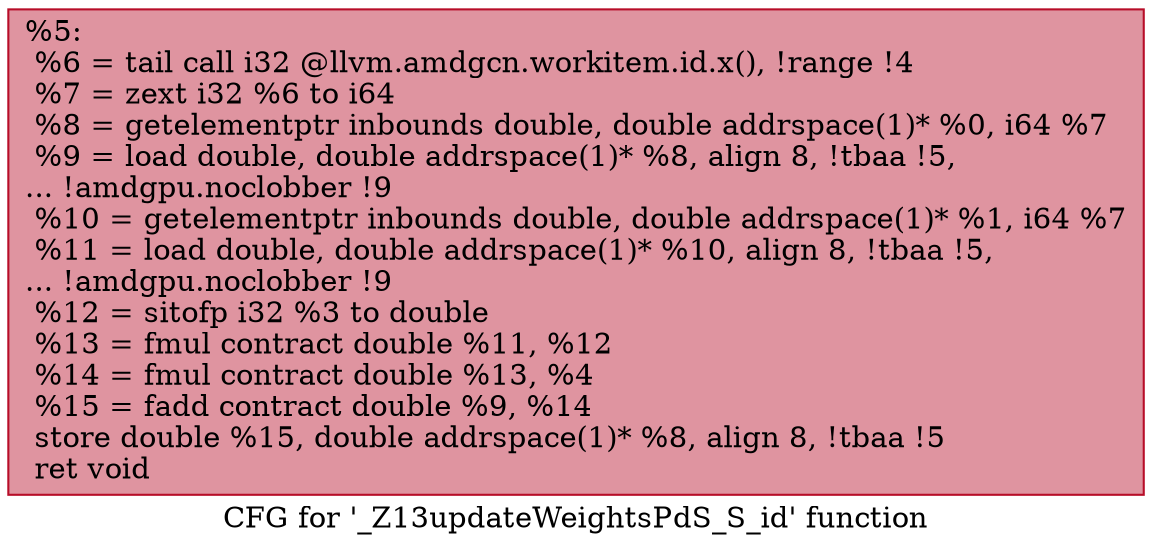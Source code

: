 digraph "CFG for '_Z13updateWeightsPdS_S_id' function" {
	label="CFG for '_Z13updateWeightsPdS_S_id' function";

	Node0x565ee60 [shape=record,color="#b70d28ff", style=filled, fillcolor="#b70d2870",label="{%5:\l  %6 = tail call i32 @llvm.amdgcn.workitem.id.x(), !range !4\l  %7 = zext i32 %6 to i64\l  %8 = getelementptr inbounds double, double addrspace(1)* %0, i64 %7\l  %9 = load double, double addrspace(1)* %8, align 8, !tbaa !5,\l... !amdgpu.noclobber !9\l  %10 = getelementptr inbounds double, double addrspace(1)* %1, i64 %7\l  %11 = load double, double addrspace(1)* %10, align 8, !tbaa !5,\l... !amdgpu.noclobber !9\l  %12 = sitofp i32 %3 to double\l  %13 = fmul contract double %11, %12\l  %14 = fmul contract double %13, %4\l  %15 = fadd contract double %9, %14\l  store double %15, double addrspace(1)* %8, align 8, !tbaa !5\l  ret void\l}"];
}
